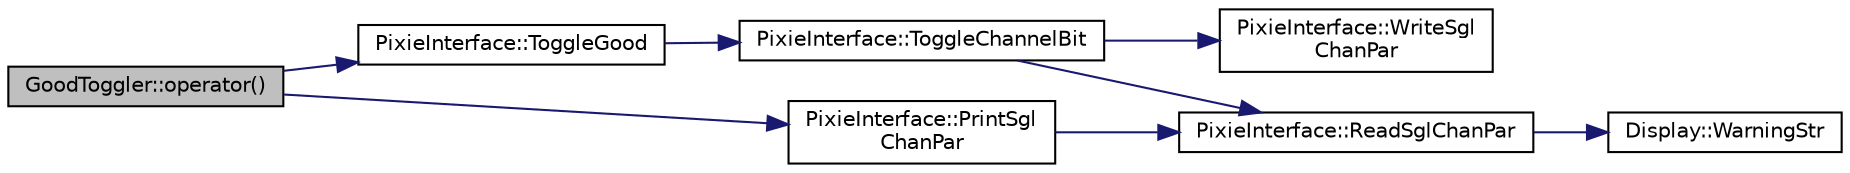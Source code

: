 digraph "GoodToggler::operator()"
{
  edge [fontname="Helvetica",fontsize="10",labelfontname="Helvetica",labelfontsize="10"];
  node [fontname="Helvetica",fontsize="10",shape=record];
  rankdir="LR";
  Node1 [label="GoodToggler::operator()",height=0.2,width=0.4,color="black", fillcolor="grey75", style="filled", fontcolor="black"];
  Node1 -> Node2 [color="midnightblue",fontsize="10",style="solid",fontname="Helvetica"];
  Node2 [label="PixieInterface::ToggleGood",height=0.2,width=0.4,color="black", fillcolor="white", style="filled",URL="$d9/dc6/class_pixie_interface.html#ad3fd214177f74ad393e0892d4e57e67e"];
  Node2 -> Node3 [color="midnightblue",fontsize="10",style="solid",fontname="Helvetica"];
  Node3 [label="PixieInterface::ToggleChannelBit",height=0.2,width=0.4,color="black", fillcolor="white", style="filled",URL="$d9/dc6/class_pixie_interface.html#a448ef741698cfdc9e48dc47bd4639070"];
  Node3 -> Node4 [color="midnightblue",fontsize="10",style="solid",fontname="Helvetica"];
  Node4 [label="PixieInterface::ReadSglChanPar",height=0.2,width=0.4,color="black", fillcolor="white", style="filled",URL="$d9/dc6/class_pixie_interface.html#ab9aa18adad4d33916a225e1ad2d7d177"];
  Node4 -> Node5 [color="midnightblue",fontsize="10",style="solid",fontname="Helvetica"];
  Node5 [label="Display::WarningStr",height=0.2,width=0.4,color="black", fillcolor="white", style="filled",URL="$da/d6a/namespace_display.html#a0ca7c8835e858cf0b1e0cce72a41ab9c"];
  Node3 -> Node6 [color="midnightblue",fontsize="10",style="solid",fontname="Helvetica"];
  Node6 [label="PixieInterface::WriteSgl\lChanPar",height=0.2,width=0.4,color="black", fillcolor="white", style="filled",URL="$d9/dc6/class_pixie_interface.html#a31af18177f95b6c8e23ad32e7e3bdae7"];
  Node1 -> Node7 [color="midnightblue",fontsize="10",style="solid",fontname="Helvetica"];
  Node7 [label="PixieInterface::PrintSgl\lChanPar",height=0.2,width=0.4,color="black", fillcolor="white", style="filled",URL="$d9/dc6/class_pixie_interface.html#aed6aa4fe372ef3e1e658915fb7cd3885"];
  Node7 -> Node4 [color="midnightblue",fontsize="10",style="solid",fontname="Helvetica"];
}
